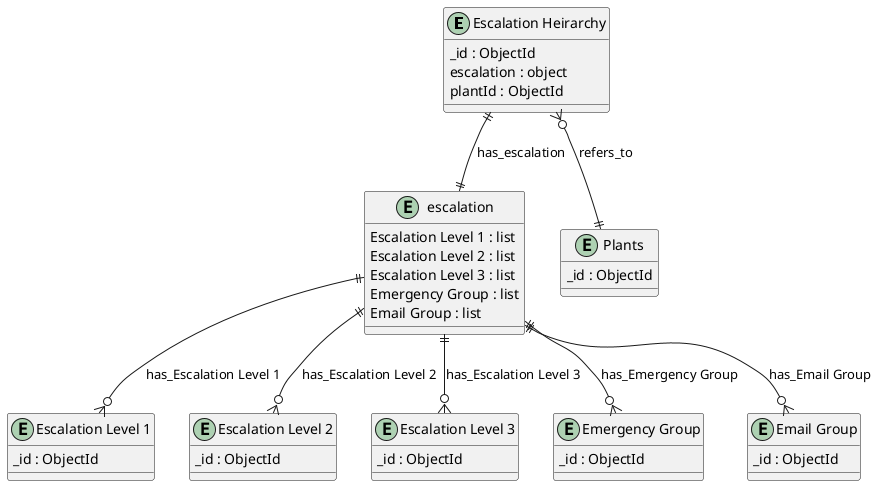 @startuml Escalation_Heirarchy_Diagram

entity "Escalation Heirarchy" as Escalation_Heirarchy {
  _id : ObjectId
  escalation : object
  plantId : ObjectId
}

entity "escalation" as escalation {
  Escalation Level 1 : list
  Escalation Level 2 : list
  Escalation Level 3 : list
  Emergency Group : list
  Email Group : list
}

entity "Escalation Level 1" as Escalation_Level_1 {
  _id : ObjectId
}

entity "Escalation Level 2" as Escalation_Level_2 {
  _id : ObjectId
}

entity "Escalation Level 3" as Escalation_Level_3 {
  _id : ObjectId
}

entity "Emergency Group" as Emergency_Group {
  _id : ObjectId
}

entity "Email Group" as Email_Group {
  _id : ObjectId
}


' Shared Plant entity
entity "Plants" as Plants {
  _id : ObjectId
}

' Relationships
Escalation_Heirarchy ||--|| escalation : has_escalation
escalation ||--o{ Escalation_Level_1 : has_Escalation Level 1
escalation ||--o{ Escalation_Level_2 : has_Escalation Level 2
escalation ||--o{ Escalation_Level_3 : has_Escalation Level 3
escalation ||--o{ Emergency_Group : has_Emergency Group
escalation ||--o{ Email_Group : has_Email Group
Escalation_Heirarchy }o--|| Plants : refers_to
@enduml
